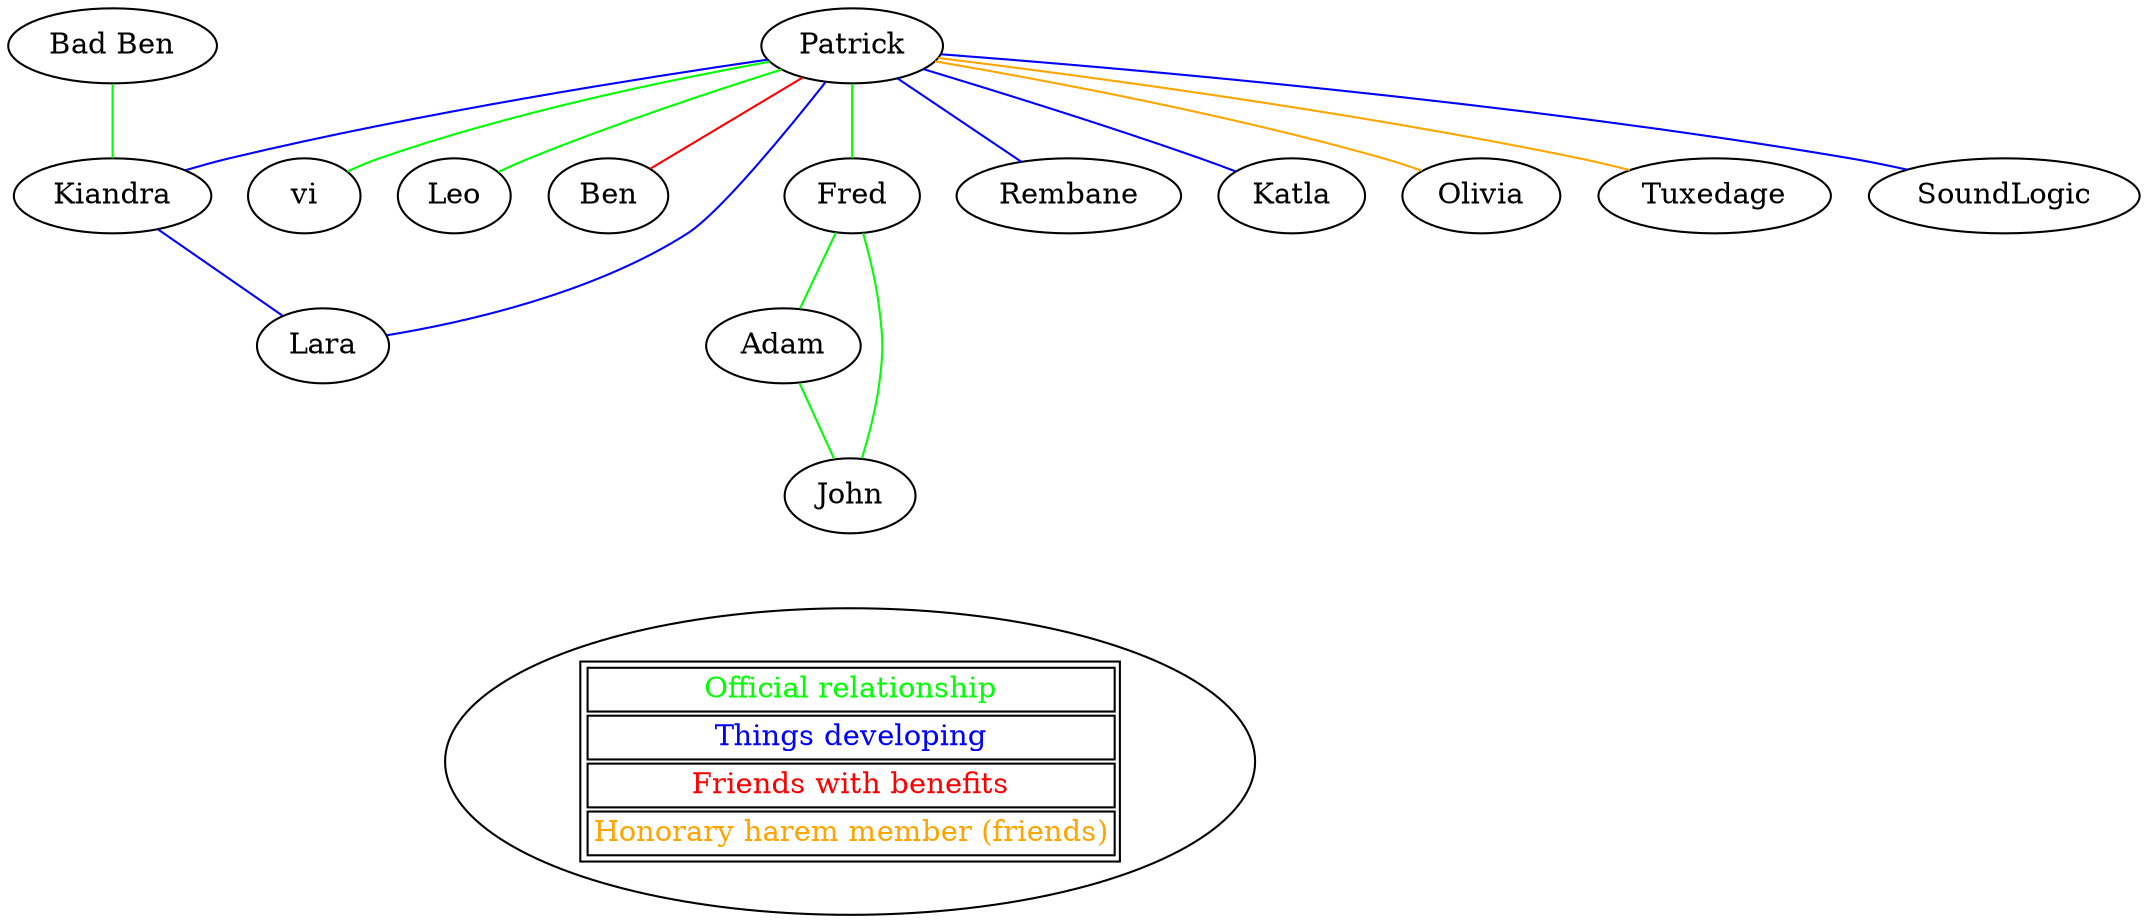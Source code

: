 graph harem {
  patrick [label="Patrick"]
  vi [label="vi"]
  patrick -- vi [color=green]
  leo [label="Leo"]
  patrick -- leo [color=green]
  ben [label="Ben"]
  patrick -- ben [color=red]
  kiandra [label="Kiandra"]
  patrick -- kiandra [color=blue]
  lara [label="Lara"]
  patrick -- lara [color=blue]
  kiandra -- lara [color=blue]
  badben [label="Bad Ben"]
  badben -- kiandra [color=green]
  fred [label="Fred"]
  patrick -- fred [color=green]
  adam [label="Adam"]
  john [label="John"]
  fred -- john [color=green]
  fred -- adam -- john [color=green]
  rembane [label="Rembane"]
  patrick -- rembane [color=blue]
  katla [label="Katla"]
  patrick -- katla [color=blue]
  olivia [label="Olivia"]
  patrick -- olivia [color=orange]
  tuxedage [label="Tuxedage"]
  patrick -- tuxedage [color=orange]
  soundlogic [label="SoundLogic"]
  patrick -- soundlogic [color=blue]
  { rank = sink;
    Legend [label=<
      <table>
        <tr><td><font color="green">Official relationship</font></td></tr>
        <tr><td><font color="blue">Things developing</font></td></tr>
        <tr><td><font color="red">Friends with benefits</font></td></tr>
        <tr><td><font color="orange">Honorary harem member (friends)</font></td></tr>
      </table>
    >];
  }
}
